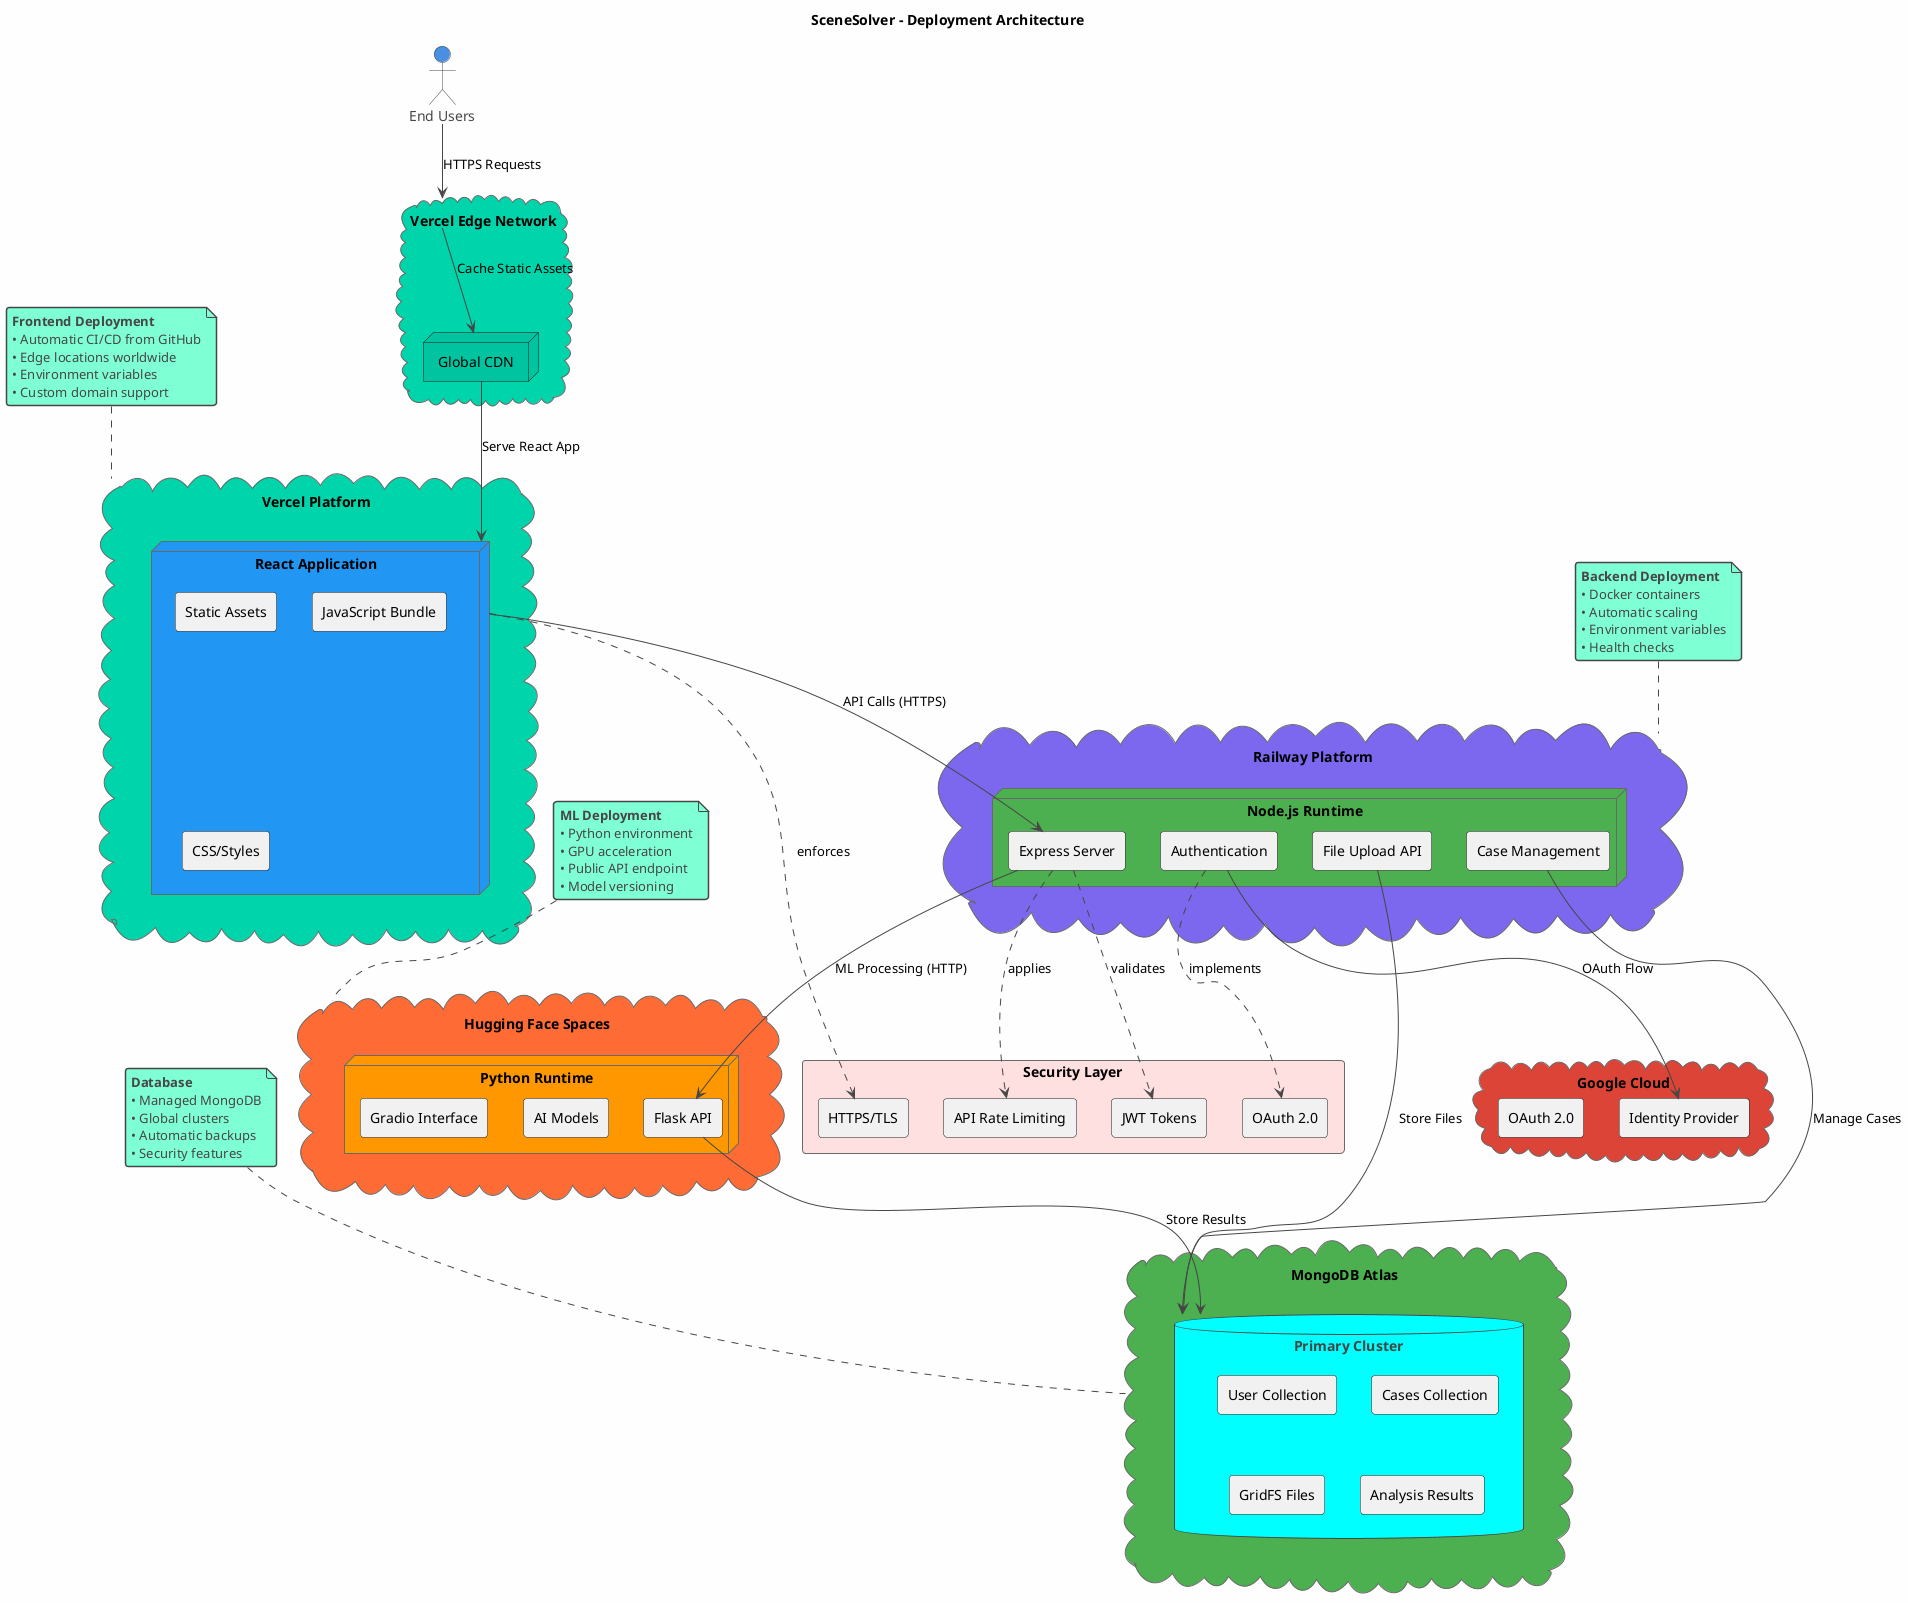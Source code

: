 @startuml Deployment Architecture

!theme vibrant
skinparam backgroundColor #FEFEFE
skinparam nodeStyle rectangle
skinparam componentStyle rectangle
skinparam cloudStyle rectangle
skinparam databaseStyle rectangle

title SceneSolver - Deployment Architecture

' === USER LAYER ===
actor "End Users" as users #4A90E2

' === CDN/EDGE LAYER ===
cloud "Vercel Edge Network" as edge #00D4AA {
  node "Global CDN" as cdn #00C49F
}

' === FRONTEND LAYER ===
cloud "Vercel Platform" as vercel_platform #00D4AA {
  node "React Application" as react_app #2196F3 {
    component [Static Assets] as assets
    component [JavaScript Bundle] as js_bundle
    component [CSS/Styles] as styles
  }
}

' === API LAYER ===
cloud "Railway Platform" as railway_platform #7B68EE {
  node "Node.js Runtime" as nodejs_runtime #4CAF50 {
    component [Express Server] as express_server
    component [Authentication] as auth_service
    component [File Upload API] as upload_api
    component [Case Management] as case_api
  }
}

' === ML LAYER ===
cloud "Hugging Face Spaces" as hf_platform #FF6B35 {
  node "Python Runtime" as python_runtime #FF9800 {
    component [Flask API] as flask_api
    component [AI Models] as ai_models
    component [Gradio Interface] as gradio_ui
  }
}

' === DATABASE LAYER ===
cloud "MongoDB Atlas" as atlas_platform #4CAF50 {
  database "Primary Cluster" as primary_db {
    component [User Collection] as user_coll
    component [Cases Collection] as cases_coll
    component [GridFS Files] as gridfs_coll
    component [Analysis Results] as results_coll
  }
}

' === EXTERNAL SERVICES ===
cloud "Google Cloud" as google_cloud #DB4437 {
  component [Identity Provider] as google_auth
  component [OAuth 2.0] as oauth_service
}

' === CONNECTIONS ===
users --> edge : "HTTPS Requests"
edge --> cdn : "Cache Static Assets"
cdn --> react_app : "Serve React App"

react_app --> express_server : "API Calls (HTTPS)"
express_server --> flask_api : "ML Processing (HTTP)"

auth_service --> google_auth : "OAuth Flow"
upload_api --> primary_db : "Store Files"
case_api --> primary_db : "Manage Cases"
flask_api --> primary_db : "Store Results"

' === DEPLOYMENT NOTES ===
note top of vercel_platform
  **Frontend Deployment**
  • Automatic CI/CD from GitHub
  • Edge locations worldwide
  • Environment variables
  • Custom domain support
end note

note top of railway_platform
  **Backend Deployment**
  • Docker containers
  • Automatic scaling
  • Environment variables
  • Health checks
end note

note top of hf_platform
  **ML Deployment**
  • Python environment
  • GPU acceleration
  • Public API endpoint
  • Model versioning
end note

note top of atlas_platform
  **Database**
  • Managed MongoDB
  • Global clusters
  • Automatic backups
  • Security features
end note

' === SECURITY BOUNDARIES ===
rectangle "Security Layer" as security #FFE0E0 {
  component [HTTPS/TLS] as tls
  component [JWT Tokens] as jwt
  component [OAuth 2.0] as oauth
  component [API Rate Limiting] as rate_limit
}

react_app ..> tls : "enforces"
express_server ..> jwt : "validates"
auth_service ..> oauth : "implements"
express_server ..> rate_limit : "applies"

@enduml 